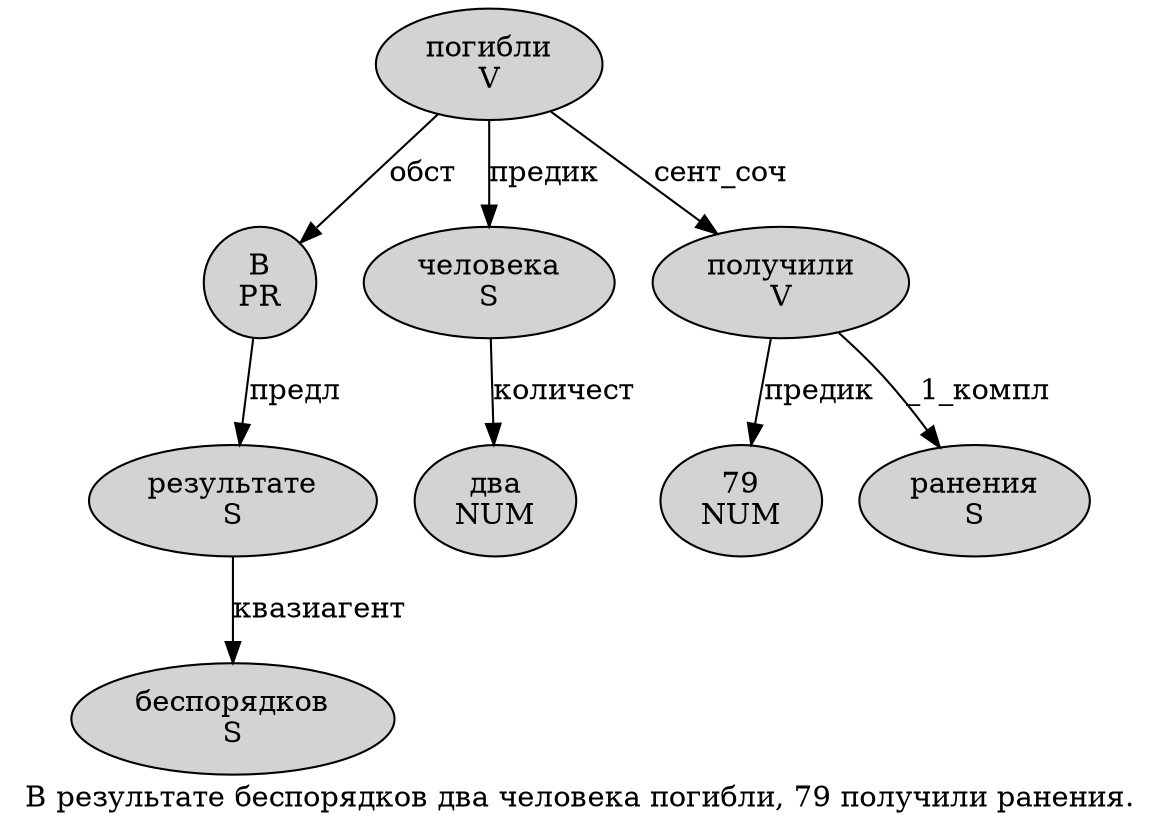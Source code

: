 digraph SENTENCE_165 {
	graph [label="В результате беспорядков два человека погибли, 79 получили ранения."]
	node [style=filled]
		0 [label="В
PR" color="" fillcolor=lightgray penwidth=1 shape=ellipse]
		1 [label="результате
S" color="" fillcolor=lightgray penwidth=1 shape=ellipse]
		2 [label="беспорядков
S" color="" fillcolor=lightgray penwidth=1 shape=ellipse]
		3 [label="два
NUM" color="" fillcolor=lightgray penwidth=1 shape=ellipse]
		4 [label="человека
S" color="" fillcolor=lightgray penwidth=1 shape=ellipse]
		5 [label="погибли
V" color="" fillcolor=lightgray penwidth=1 shape=ellipse]
		7 [label="79
NUM" color="" fillcolor=lightgray penwidth=1 shape=ellipse]
		8 [label="получили
V" color="" fillcolor=lightgray penwidth=1 shape=ellipse]
		9 [label="ранения
S" color="" fillcolor=lightgray penwidth=1 shape=ellipse]
			8 -> 7 [label="предик"]
			8 -> 9 [label="_1_компл"]
			1 -> 2 [label="квазиагент"]
			0 -> 1 [label="предл"]
			5 -> 0 [label="обст"]
			5 -> 4 [label="предик"]
			5 -> 8 [label="сент_соч"]
			4 -> 3 [label="количест"]
}